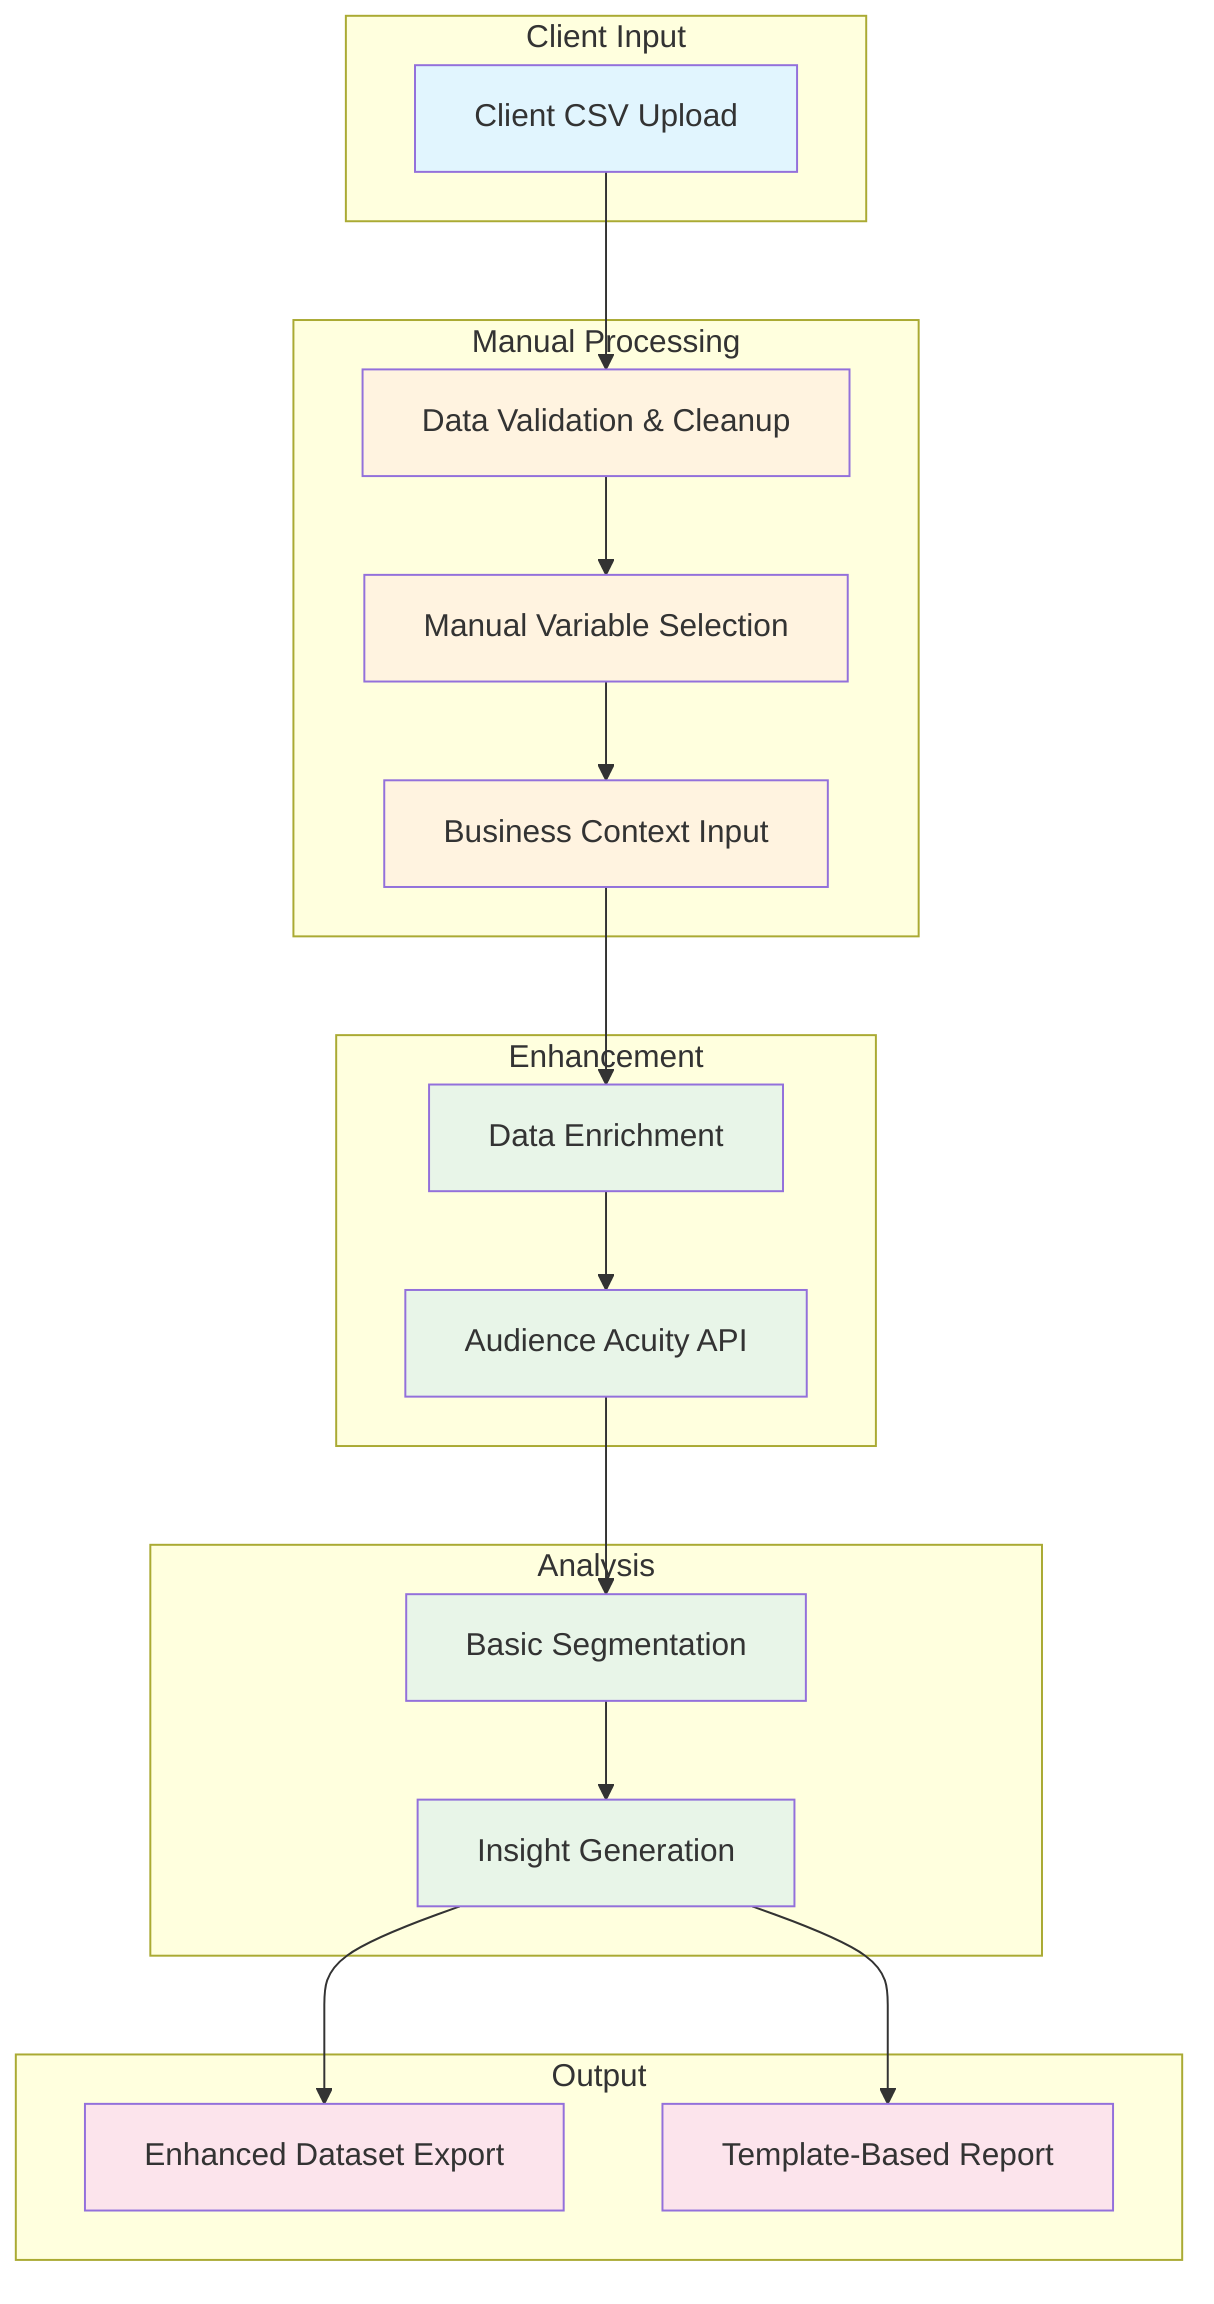 graph TB
    subgraph "Client Input"
        A[Client CSV Upload]
    end
    
    subgraph "Manual Processing"
        B[Data Validation & Cleanup]
        C[Manual Variable Selection]
        D[Business Context Input]
    end
    
    subgraph "Enhancement"
        E[Audience Acuity API]
        F[Data Enrichment]
    end
    
    subgraph "Analysis"
        G[Basic Segmentation]
        H[Insight Generation]
    end
    
    subgraph "Output"
        I[Enhanced Dataset Export]
        J[Template-Based Report]
    end
    
    A --> B
    B --> C
    C --> D
    D --> F
    
    F --> E
    E --> G
    G --> H
    
    H --> I
    H --> J
    
    classDef input fill:#e1f5fe
    classDef manual fill:#fff3e0
    classDef api fill:#e8f5e8
    classDef output fill:#fce4ec
    
    class A input
    class B,C,D manual
    class E,F,G,H api
    class I,J output